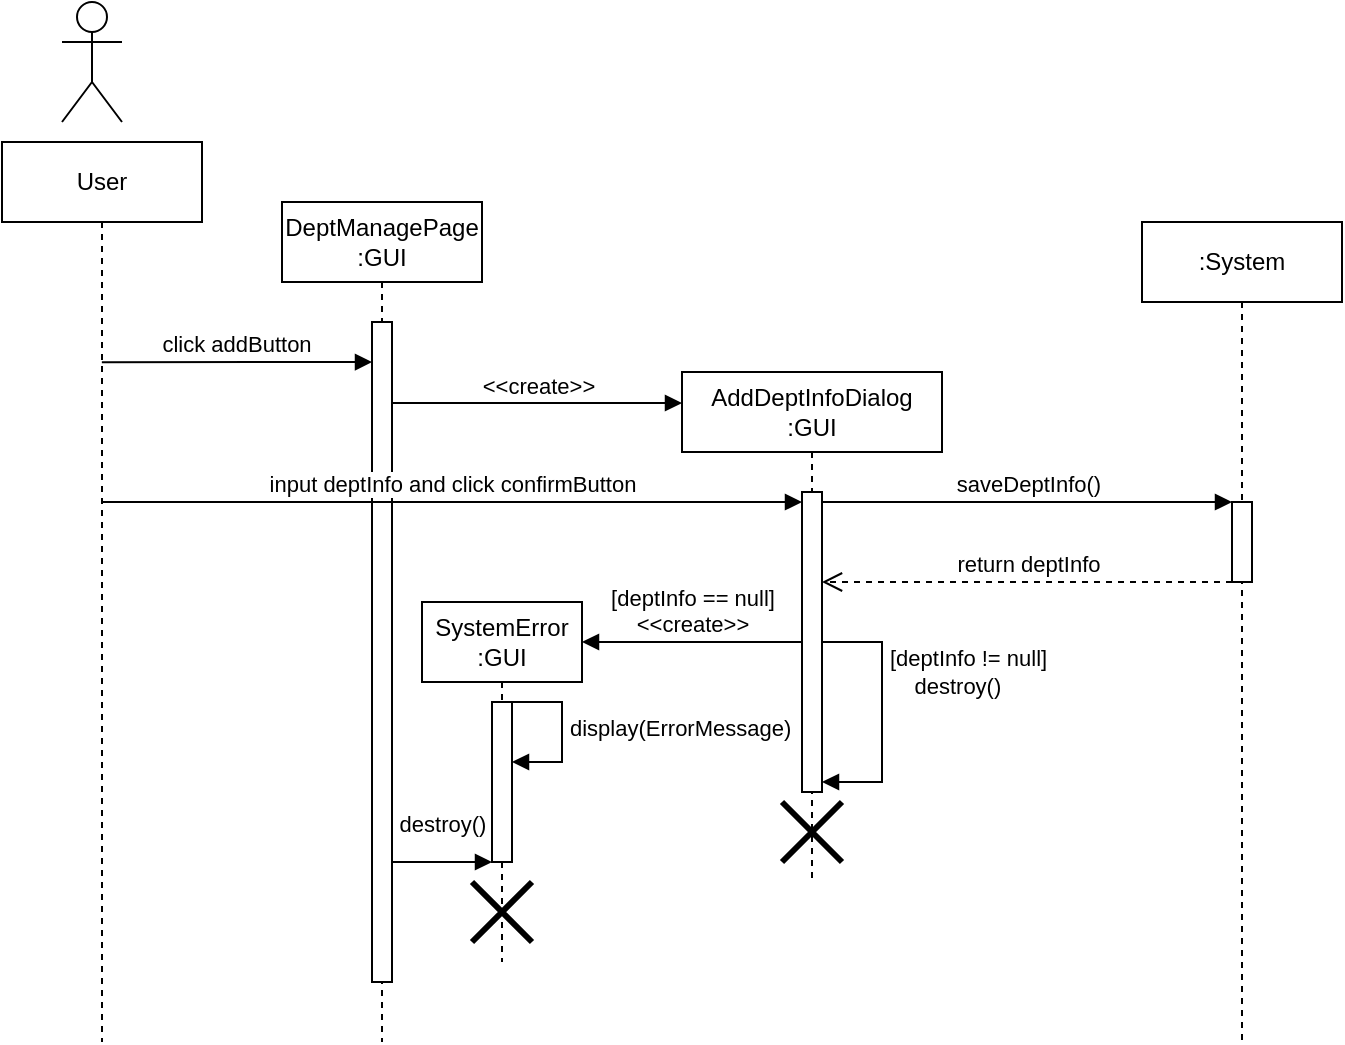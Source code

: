 <mxfile version="21.6.8" type="device">
  <diagram name="第 1 页" id="MaFMQKVsK4yDwhFxuolF">
    <mxGraphModel dx="407" dy="255" grid="1" gridSize="10" guides="1" tooltips="1" connect="1" arrows="1" fold="1" page="1" pageScale="1" pageWidth="827" pageHeight="1169" math="0" shadow="0">
      <root>
        <mxCell id="0" />
        <mxCell id="1" parent="0" />
        <mxCell id="pFaXD4sVLXxeVpPp6mMR-1" value="" style="shape=umlActor;verticalLabelPosition=bottom;verticalAlign=top;html=1;" vertex="1" parent="1">
          <mxGeometry x="60" y="40" width="30" height="60" as="geometry" />
        </mxCell>
        <mxCell id="pFaXD4sVLXxeVpPp6mMR-2" value="User" style="shape=umlLifeline;perimeter=lifelinePerimeter;whiteSpace=wrap;html=1;container=1;dropTarget=0;collapsible=0;recursiveResize=0;outlineConnect=0;portConstraint=eastwest;newEdgeStyle={&quot;edgeStyle&quot;:&quot;elbowEdgeStyle&quot;,&quot;elbow&quot;:&quot;vertical&quot;,&quot;curved&quot;:0,&quot;rounded&quot;:0};" vertex="1" parent="1">
          <mxGeometry x="30" y="110" width="100" height="450" as="geometry" />
        </mxCell>
        <mxCell id="pFaXD4sVLXxeVpPp6mMR-3" value="DeptManagePage&lt;br&gt;:GUI" style="shape=umlLifeline;perimeter=lifelinePerimeter;whiteSpace=wrap;html=1;container=1;dropTarget=0;collapsible=0;recursiveResize=0;outlineConnect=0;portConstraint=eastwest;newEdgeStyle={&quot;edgeStyle&quot;:&quot;elbowEdgeStyle&quot;,&quot;elbow&quot;:&quot;vertical&quot;,&quot;curved&quot;:0,&quot;rounded&quot;:0};" vertex="1" parent="1">
          <mxGeometry x="170" y="140" width="100" height="420" as="geometry" />
        </mxCell>
        <mxCell id="pFaXD4sVLXxeVpPp6mMR-4" value="" style="html=1;points=[];perimeter=orthogonalPerimeter;outlineConnect=0;targetShapes=umlLifeline;portConstraint=eastwest;newEdgeStyle={&quot;edgeStyle&quot;:&quot;elbowEdgeStyle&quot;,&quot;elbow&quot;:&quot;vertical&quot;,&quot;curved&quot;:0,&quot;rounded&quot;:0};" vertex="1" parent="pFaXD4sVLXxeVpPp6mMR-3">
          <mxGeometry x="45" y="60" width="10" height="330" as="geometry" />
        </mxCell>
        <mxCell id="pFaXD4sVLXxeVpPp6mMR-5" value="click addButton" style="html=1;verticalAlign=bottom;endArrow=block;edgeStyle=elbowEdgeStyle;elbow=vertical;curved=0;rounded=0;" edge="1" parent="1">
          <mxGeometry width="80" relative="1" as="geometry">
            <mxPoint x="79.929" y="220.136" as="sourcePoint" />
            <mxPoint x="215" y="220.136" as="targetPoint" />
          </mxGeometry>
        </mxCell>
        <mxCell id="pFaXD4sVLXxeVpPp6mMR-6" value="AddDeptInfoDialog&lt;br&gt;:GUI" style="shape=umlLifeline;perimeter=lifelinePerimeter;whiteSpace=wrap;html=1;container=1;dropTarget=0;collapsible=0;recursiveResize=0;outlineConnect=0;portConstraint=eastwest;newEdgeStyle={&quot;edgeStyle&quot;:&quot;elbowEdgeStyle&quot;,&quot;elbow&quot;:&quot;vertical&quot;,&quot;curved&quot;:0,&quot;rounded&quot;:0};" vertex="1" parent="1">
          <mxGeometry x="370" y="225" width="130" height="255" as="geometry" />
        </mxCell>
        <mxCell id="pFaXD4sVLXxeVpPp6mMR-7" value="" style="html=1;points=[];perimeter=orthogonalPerimeter;outlineConnect=0;targetShapes=umlLifeline;portConstraint=eastwest;newEdgeStyle={&quot;edgeStyle&quot;:&quot;elbowEdgeStyle&quot;,&quot;elbow&quot;:&quot;vertical&quot;,&quot;curved&quot;:0,&quot;rounded&quot;:0};" vertex="1" parent="pFaXD4sVLXxeVpPp6mMR-6">
          <mxGeometry x="60" y="60" width="10" height="150" as="geometry" />
        </mxCell>
        <mxCell id="pFaXD4sVLXxeVpPp6mMR-8" value="" style="shape=umlDestroy;whiteSpace=wrap;html=1;strokeWidth=3;targetShapes=umlLifeline;" vertex="1" parent="pFaXD4sVLXxeVpPp6mMR-6">
          <mxGeometry x="50" y="215" width="30" height="30" as="geometry" />
        </mxCell>
        <mxCell id="pFaXD4sVLXxeVpPp6mMR-9" value="&amp;lt;&amp;lt;create&amp;gt;&amp;gt;" style="html=1;verticalAlign=bottom;endArrow=block;edgeStyle=elbowEdgeStyle;elbow=vertical;curved=0;rounded=0;entryX=0;entryY=0.061;entryDx=0;entryDy=0;entryPerimeter=0;" edge="1" parent="1" source="pFaXD4sVLXxeVpPp6mMR-4" target="pFaXD4sVLXxeVpPp6mMR-6">
          <mxGeometry width="80" relative="1" as="geometry">
            <mxPoint x="240" y="240" as="sourcePoint" />
            <mxPoint x="320" y="240" as="targetPoint" />
          </mxGeometry>
        </mxCell>
        <mxCell id="pFaXD4sVLXxeVpPp6mMR-10" value="input deptInfo and click confirmButton" style="html=1;verticalAlign=bottom;endArrow=block;edgeStyle=elbowEdgeStyle;elbow=vertical;curved=0;rounded=0;" edge="1" parent="1">
          <mxGeometry width="80" relative="1" as="geometry">
            <mxPoint x="80.167" y="290" as="sourcePoint" />
            <mxPoint x="430" y="290" as="targetPoint" />
          </mxGeometry>
        </mxCell>
        <mxCell id="pFaXD4sVLXxeVpPp6mMR-11" value=":System" style="shape=umlLifeline;perimeter=lifelinePerimeter;whiteSpace=wrap;html=1;container=1;dropTarget=0;collapsible=0;recursiveResize=0;outlineConnect=0;portConstraint=eastwest;newEdgeStyle={&quot;edgeStyle&quot;:&quot;elbowEdgeStyle&quot;,&quot;elbow&quot;:&quot;vertical&quot;,&quot;curved&quot;:0,&quot;rounded&quot;:0};" vertex="1" parent="1">
          <mxGeometry x="600" y="150" width="100" height="410" as="geometry" />
        </mxCell>
        <mxCell id="pFaXD4sVLXxeVpPp6mMR-12" value="" style="html=1;points=[];perimeter=orthogonalPerimeter;outlineConnect=0;targetShapes=umlLifeline;portConstraint=eastwest;newEdgeStyle={&quot;edgeStyle&quot;:&quot;elbowEdgeStyle&quot;,&quot;elbow&quot;:&quot;vertical&quot;,&quot;curved&quot;:0,&quot;rounded&quot;:0};" vertex="1" parent="pFaXD4sVLXxeVpPp6mMR-11">
          <mxGeometry x="45" y="140" width="10" height="40" as="geometry" />
        </mxCell>
        <mxCell id="pFaXD4sVLXxeVpPp6mMR-13" value="saveDeptInfo()" style="html=1;verticalAlign=bottom;endArrow=block;edgeStyle=elbowEdgeStyle;elbow=vertical;curved=0;rounded=0;" edge="1" parent="1">
          <mxGeometry width="80" relative="1" as="geometry">
            <mxPoint x="440" y="290" as="sourcePoint" />
            <mxPoint x="645" y="290" as="targetPoint" />
          </mxGeometry>
        </mxCell>
        <mxCell id="pFaXD4sVLXxeVpPp6mMR-14" value="return deptInfo" style="html=1;verticalAlign=bottom;endArrow=open;dashed=1;endSize=8;edgeStyle=elbowEdgeStyle;elbow=vertical;curved=0;rounded=0;" edge="1" parent="1">
          <mxGeometry relative="1" as="geometry">
            <mxPoint x="645" y="330" as="sourcePoint" />
            <mxPoint x="440" y="330" as="targetPoint" />
          </mxGeometry>
        </mxCell>
        <mxCell id="pFaXD4sVLXxeVpPp6mMR-15" value="[deptInfo != null]&lt;br&gt;&lt;span style=&quot;&quot;&gt;&lt;span style=&quot;white-space: pre;&quot;&gt;&amp;nbsp;&amp;nbsp;&amp;nbsp;&amp;nbsp;&lt;/span&gt;&lt;/span&gt;destroy()" style="html=1;align=left;spacingLeft=2;endArrow=block;rounded=0;edgeStyle=orthogonalEdgeStyle;curved=0;rounded=0;" edge="1" parent="1">
          <mxGeometry relative="1" as="geometry">
            <mxPoint x="440" y="400" as="sourcePoint" />
            <Array as="points">
              <mxPoint x="440" y="360" />
              <mxPoint x="470" y="360" />
              <mxPoint x="470" y="430" />
            </Array>
            <mxPoint x="440" y="430" as="targetPoint" />
          </mxGeometry>
        </mxCell>
        <mxCell id="pFaXD4sVLXxeVpPp6mMR-16" value="[deptInfo == null]&lt;br&gt;&amp;lt;&amp;lt;create&amp;gt;&amp;gt;" style="html=1;verticalAlign=bottom;endArrow=block;edgeStyle=elbowEdgeStyle;elbow=vertical;curved=0;rounded=0;" edge="1" parent="1" source="pFaXD4sVLXxeVpPp6mMR-7">
          <mxGeometry width="80" relative="1" as="geometry">
            <mxPoint x="400" y="360" as="sourcePoint" />
            <mxPoint x="320" y="360" as="targetPoint" />
          </mxGeometry>
        </mxCell>
        <mxCell id="pFaXD4sVLXxeVpPp6mMR-17" value="SystemError&lt;br&gt;:GUI" style="shape=umlLifeline;perimeter=lifelinePerimeter;whiteSpace=wrap;html=1;container=1;dropTarget=0;collapsible=0;recursiveResize=0;outlineConnect=0;portConstraint=eastwest;newEdgeStyle={&quot;edgeStyle&quot;:&quot;elbowEdgeStyle&quot;,&quot;elbow&quot;:&quot;vertical&quot;,&quot;curved&quot;:0,&quot;rounded&quot;:0};" vertex="1" parent="1">
          <mxGeometry x="240" y="340" width="80" height="180" as="geometry" />
        </mxCell>
        <mxCell id="pFaXD4sVLXxeVpPp6mMR-18" value="" style="html=1;points=[];perimeter=orthogonalPerimeter;outlineConnect=0;targetShapes=umlLifeline;portConstraint=eastwest;newEdgeStyle={&quot;edgeStyle&quot;:&quot;elbowEdgeStyle&quot;,&quot;elbow&quot;:&quot;vertical&quot;,&quot;curved&quot;:0,&quot;rounded&quot;:0};" vertex="1" parent="pFaXD4sVLXxeVpPp6mMR-17">
          <mxGeometry x="35" y="50" width="10" height="80" as="geometry" />
        </mxCell>
        <mxCell id="pFaXD4sVLXxeVpPp6mMR-19" value="" style="shape=umlDestroy;whiteSpace=wrap;html=1;strokeWidth=3;targetShapes=umlLifeline;" vertex="1" parent="pFaXD4sVLXxeVpPp6mMR-17">
          <mxGeometry x="25" y="140" width="30" height="30" as="geometry" />
        </mxCell>
        <mxCell id="pFaXD4sVLXxeVpPp6mMR-20" value="display(ErrorMessage)" style="html=1;align=left;spacingLeft=2;endArrow=block;rounded=0;edgeStyle=orthogonalEdgeStyle;curved=0;rounded=0;" edge="1" parent="1">
          <mxGeometry relative="1" as="geometry">
            <mxPoint x="280" y="390" as="sourcePoint" />
            <Array as="points">
              <mxPoint x="310" y="420" />
            </Array>
            <mxPoint x="285" y="420" as="targetPoint" />
          </mxGeometry>
        </mxCell>
        <mxCell id="pFaXD4sVLXxeVpPp6mMR-21" value="destroy()" style="html=1;verticalAlign=bottom;endArrow=block;edgeStyle=elbowEdgeStyle;elbow=vertical;curved=0;rounded=0;" edge="1" parent="1" source="pFaXD4sVLXxeVpPp6mMR-4" target="pFaXD4sVLXxeVpPp6mMR-18">
          <mxGeometry y="10" width="80" relative="1" as="geometry">
            <mxPoint x="230" y="460" as="sourcePoint" />
            <mxPoint x="270" y="460" as="targetPoint" />
            <Array as="points">
              <mxPoint x="250" y="470" />
            </Array>
            <mxPoint as="offset" />
          </mxGeometry>
        </mxCell>
      </root>
    </mxGraphModel>
  </diagram>
</mxfile>
